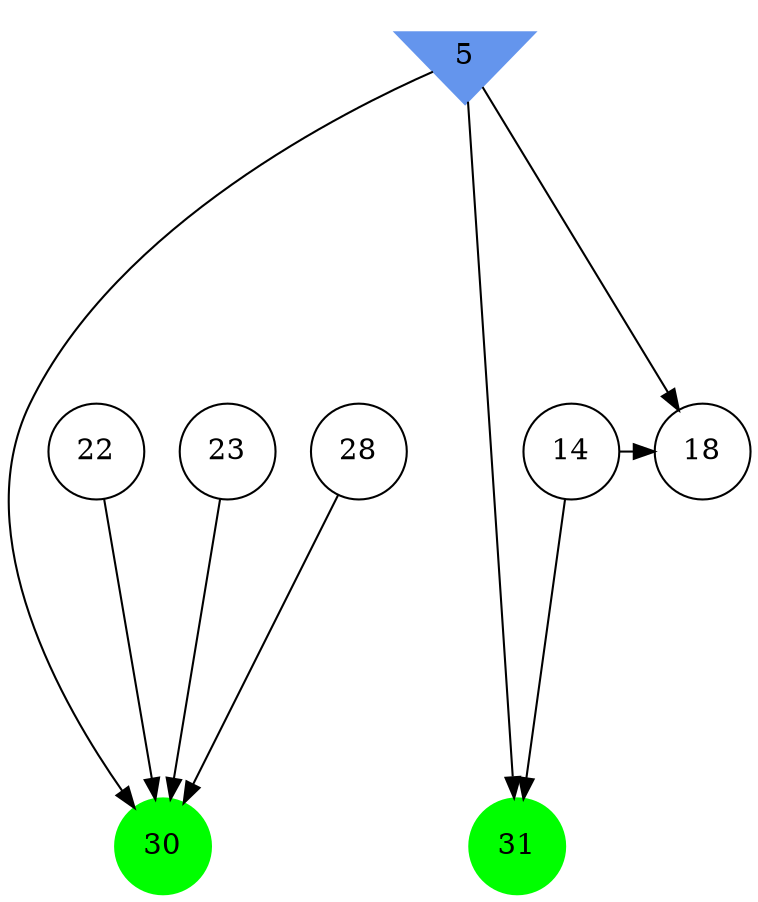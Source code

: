 digraph brain {
	ranksep=2.0;
	5 [shape=invtriangle,style=filled,color=cornflowerblue];
	14 [shape=circle,color=black];
	18 [shape=circle,color=black];
	22 [shape=circle,color=black];
	23 [shape=circle,color=black];
	28 [shape=circle,color=black];
	30 [shape=circle,style=filled,color=green];
	31 [shape=circle,style=filled,color=green];
	5	->	31;
	5	->	18;
	14	->	31;
	14	->	18;
	5	->	30;
	23	->	30;
	22	->	30;
	28	->	30;
	{ rank=same; 5; }
	{ rank=same; 14; 18; 22; 23; 28; }
	{ rank=same; 30; 31; }
}
